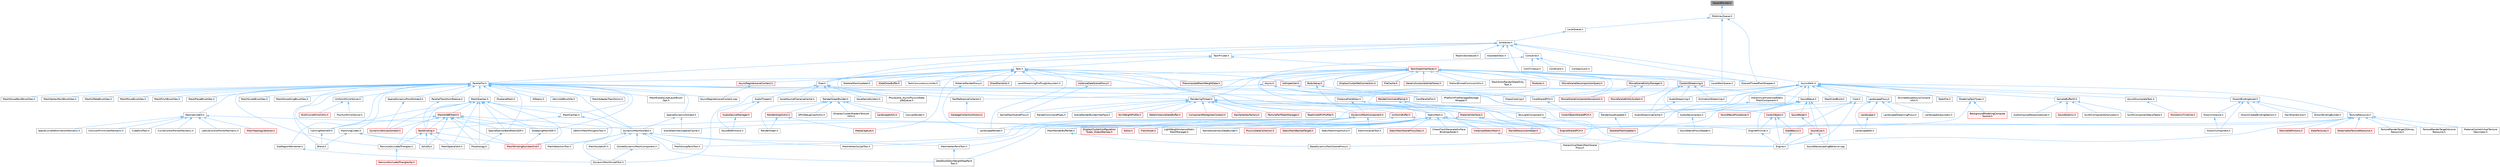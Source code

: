 digraph "HazardPointer.h"
{
 // INTERACTIVE_SVG=YES
 // LATEX_PDF_SIZE
  bgcolor="transparent";
  edge [fontname=Helvetica,fontsize=10,labelfontname=Helvetica,labelfontsize=10];
  node [fontname=Helvetica,fontsize=10,shape=box,height=0.2,width=0.4];
  Node1 [id="Node000001",label="HazardPointer.h",height=0.2,width=0.4,color="gray40", fillcolor="grey60", style="filled", fontcolor="black",tooltip=" "];
  Node1 -> Node2 [id="edge1_Node000001_Node000002",dir="back",color="steelblue1",style="solid",tooltip=" "];
  Node2 [id="Node000002",label="FAAArrayQueue.h",height=0.2,width=0.4,color="grey40", fillcolor="white", style="filled",URL="$dc/d9c/FAAArrayQueue_8h.html",tooltip=" "];
  Node2 -> Node3 [id="edge2_Node000002_Node000003",dir="back",color="steelblue1",style="solid",tooltip=" "];
  Node3 [id="Node000003",label="LocalQueue.h",height=0.2,width=0.4,color="grey40", fillcolor="white", style="filled",URL="$db/d02/LocalQueue_8h.html",tooltip=" "];
  Node3 -> Node4 [id="edge3_Node000003_Node000004",dir="back",color="steelblue1",style="solid",tooltip=" "];
  Node4 [id="Node000004",label="Scheduler.h",height=0.2,width=0.4,color="grey40", fillcolor="white", style="filled",URL="$d7/d7f/Scheduler_8h.html",tooltip=" "];
  Node4 -> Node5 [id="edge4_Node000004_Node000005",dir="back",color="steelblue1",style="solid",tooltip=" "];
  Node5 [id="Node000005",label="AsyncWork.h",height=0.2,width=0.4,color="grey40", fillcolor="white", style="filled",URL="$da/d9a/AsyncWork_8h.html",tooltip=" "];
  Node5 -> Node6 [id="edge5_Node000005_Node000006",dir="back",color="steelblue1",style="solid",tooltip=" "];
  Node6 [id="Node000006",label="AnimationStreaming.h",height=0.2,width=0.4,color="grey40", fillcolor="white", style="filled",URL="$d5/d44/AnimationStreaming_8h.html",tooltip=" "];
  Node5 -> Node7 [id="edge6_Node000005_Node000007",dir="back",color="steelblue1",style="solid",tooltip=" "];
  Node7 [id="Node000007",label="AsyncEnumerateTask.h",height=0.2,width=0.4,color="grey40", fillcolor="white", style="filled",URL="$d5/d71/AsyncEnumerateTask_8h.html",tooltip=" "];
  Node7 -> Node8 [id="edge7_Node000007_Node000008",dir="back",color="steelblue1",style="solid",tooltip=" "];
  Node8 [id="Node000008",label="MonotonicTimeline.h",height=0.2,width=0.4,color="red", fillcolor="#FFF0F0", style="filled",URL="$d9/dfd/MonotonicTimeline_8h.html",tooltip=" "];
  Node5 -> Node10 [id="edge8_Node000005_Node000010",dir="back",color="steelblue1",style="solid",tooltip=" "];
  Node10 [id="Node000010",label="AudioDecompress.h",height=0.2,width=0.4,color="grey40", fillcolor="white", style="filled",URL="$d9/dfd/AudioDecompress_8h.html",tooltip=" "];
  Node10 -> Node11 [id="edge9_Node000010_Node000011",dir="back",color="steelblue1",style="solid",tooltip=" "];
  Node11 [id="Node000011",label="SoundWaveProxyReader.h",height=0.2,width=0.4,color="grey40", fillcolor="white", style="filled",URL="$d1/d23/SoundWaveProxyReader_8h.html",tooltip=" "];
  Node5 -> Node12 [id="edge10_Node000005_Node000012",dir="back",color="steelblue1",style="solid",tooltip=" "];
  Node12 [id="Node000012",label="AudioStreaming.h",height=0.2,width=0.4,color="grey40", fillcolor="white", style="filled",URL="$db/d37/AudioStreaming_8h.html",tooltip=" "];
  Node12 -> Node13 [id="edge11_Node000012_Node000013",dir="back",color="steelblue1",style="solid",tooltip=" "];
  Node13 [id="Node000013",label="AudioStreamingCache.h",height=0.2,width=0.4,color="grey40", fillcolor="white", style="filled",URL="$d2/dc1/AudioStreamingCache_8h.html",tooltip=" "];
  Node5 -> Node13 [id="edge12_Node000005_Node000013",dir="back",color="steelblue1",style="solid",tooltip=" "];
  Node5 -> Node14 [id="edge13_Node000005_Node000014",dir="back",color="steelblue1",style="solid",tooltip=" "];
  Node14 [id="Node000014",label="Core.h",height=0.2,width=0.4,color="grey40", fillcolor="white", style="filled",URL="$d6/dd7/Core_8h.html",tooltip=" "];
  Node14 -> Node15 [id="edge14_Node000014_Node000015",dir="back",color="steelblue1",style="solid",tooltip=" "];
  Node15 [id="Node000015",label="CoreUObject.h",height=0.2,width=0.4,color="red", fillcolor="#FFF0F0", style="filled",URL="$d0/ded/CoreUObject_8h.html",tooltip=" "];
  Node15 -> Node16 [id="edge15_Node000015_Node000016",dir="back",color="steelblue1",style="solid",tooltip=" "];
  Node16 [id="Node000016",label="Engine.h",height=0.2,width=0.4,color="grey40", fillcolor="white", style="filled",URL="$d1/d34/Public_2Engine_8h.html",tooltip=" "];
  Node15 -> Node17 [id="edge16_Node000015_Node000017",dir="back",color="steelblue1",style="solid",tooltip=" "];
  Node17 [id="Node000017",label="EngineMinimal.h",height=0.2,width=0.4,color="grey40", fillcolor="white", style="filled",URL="$d0/d2c/EngineMinimal_8h.html",tooltip=" "];
  Node17 -> Node16 [id="edge17_Node000017_Node000016",dir="back",color="steelblue1",style="solid",tooltip=" "];
  Node15 -> Node18 [id="edge18_Node000015_Node000018",dir="back",color="steelblue1",style="solid",tooltip=" "];
  Node18 [id="Node000018",label="SlateBasics.h",height=0.2,width=0.4,color="red", fillcolor="#FFF0F0", style="filled",URL="$da/d2f/SlateBasics_8h.html",tooltip=" "];
  Node18 -> Node16 [id="edge19_Node000018_Node000016",dir="back",color="steelblue1",style="solid",tooltip=" "];
  Node14 -> Node16 [id="edge20_Node000014_Node000016",dir="back",color="steelblue1",style="solid",tooltip=" "];
  Node14 -> Node18 [id="edge21_Node000014_Node000018",dir="back",color="steelblue1",style="solid",tooltip=" "];
  Node5 -> Node23 [id="edge22_Node000005_Node000023",dir="back",color="steelblue1",style="solid",tooltip=" "];
  Node23 [id="Node000023",label="CoreSharedPCH.h",height=0.2,width=0.4,color="grey40", fillcolor="white", style="filled",URL="$d8/de5/CoreSharedPCH_8h.html",tooltip=" "];
  Node23 -> Node24 [id="edge23_Node000023_Node000024",dir="back",color="steelblue1",style="solid",tooltip=" "];
  Node24 [id="Node000024",label="CoreUObjectSharedPCH.h",height=0.2,width=0.4,color="red", fillcolor="#FFF0F0", style="filled",URL="$de/d2f/CoreUObjectSharedPCH_8h.html",tooltip=" "];
  Node5 -> Node28 [id="edge24_Node000005_Node000028",dir="back",color="steelblue1",style="solid",tooltip=" "];
  Node28 [id="Node000028",label="DistanceFieldAtlas.h",height=0.2,width=0.4,color="grey40", fillcolor="white", style="filled",URL="$df/def/DistanceFieldAtlas_8h.html",tooltip=" "];
  Node28 -> Node29 [id="edge25_Node000028_Node000029",dir="back",color="steelblue1",style="solid",tooltip=" "];
  Node29 [id="Node000029",label="BaseDynamicMeshSceneProxy.h",height=0.2,width=0.4,color="grey40", fillcolor="white", style="filled",URL="$d2/dee/BaseDynamicMeshSceneProxy_8h.html",tooltip=" "];
  Node28 -> Node30 [id="edge26_Node000028_Node000030",dir="back",color="steelblue1",style="solid",tooltip=" "];
  Node30 [id="Node000030",label="DynamicMeshComponent.h",height=0.2,width=0.4,color="red", fillcolor="#FFF0F0", style="filled",URL="$d8/d66/DynamicMeshComponent_8h.html",tooltip=" "];
  Node30 -> Node31 [id="edge27_Node000030_Node000031",dir="back",color="steelblue1",style="solid",tooltip=" "];
  Node31 [id="Node000031",label="DataflowEditorWeightMapPaint\lTool.h",height=0.2,width=0.4,color="grey40", fillcolor="white", style="filled",URL="$db/d46/DataflowEditorWeightMapPaintTool_8h.html",tooltip=" "];
  Node30 -> Node32 [id="edge28_Node000030_Node000032",dir="back",color="steelblue1",style="solid",tooltip=" "];
  Node32 [id="Node000032",label="DeformMeshPolygonsTool.h",height=0.2,width=0.4,color="grey40", fillcolor="white", style="filled",URL="$db/d72/DeformMeshPolygonsTool_8h.html",tooltip=" "];
  Node30 -> Node40 [id="edge29_Node000030_Node000040",dir="back",color="steelblue1",style="solid",tooltip=" "];
  Node40 [id="Node000040",label="EditUVIslandsTool.h",height=0.2,width=0.4,color="grey40", fillcolor="white", style="filled",URL="$d0/de4/EditUVIslandsTool_8h.html",tooltip=" "];
  Node30 -> Node41 [id="edge30_Node000030_Node000041",dir="back",color="steelblue1",style="solid",tooltip=" "];
  Node41 [id="Node000041",label="MeshGroupPaintTool.h",height=0.2,width=0.4,color="grey40", fillcolor="white", style="filled",URL="$dd/d04/MeshGroupPaintTool_8h.html",tooltip=" "];
  Node30 -> Node42 [id="edge31_Node000030_Node000042",dir="back",color="steelblue1",style="solid",tooltip=" "];
  Node42 [id="Node000042",label="MeshRenderBufferSet.h",height=0.2,width=0.4,color="grey40", fillcolor="white", style="filled",URL="$de/dc2/MeshRenderBufferSet_8h.html",tooltip=" "];
  Node42 -> Node29 [id="edge32_Node000042_Node000029",dir="back",color="steelblue1",style="solid",tooltip=" "];
  Node30 -> Node47 [id="edge33_Node000030_Node000047",dir="back",color="steelblue1",style="solid",tooltip=" "];
  Node47 [id="Node000047",label="MeshVertexPaintTool.h",height=0.2,width=0.4,color="grey40", fillcolor="white", style="filled",URL="$db/d74/MeshVertexPaintTool_8h.html",tooltip=" "];
  Node47 -> Node31 [id="edge34_Node000047_Node000031",dir="back",color="steelblue1",style="solid",tooltip=" "];
  Node30 -> Node48 [id="edge35_Node000030_Node000048",dir="back",color="steelblue1",style="solid",tooltip=" "];
  Node48 [id="Node000048",label="MeshVertexSculptTool.h",height=0.2,width=0.4,color="grey40", fillcolor="white", style="filled",URL="$dc/da6/MeshVertexSculptTool_8h.html",tooltip=" "];
  Node30 -> Node101 [id="edge36_Node000030_Node000101",dir="back",color="steelblue1",style="solid",tooltip=" "];
  Node101 [id="Node000101",label="SceneGeometrySpatialCache.h",height=0.2,width=0.4,color="grey40", fillcolor="white", style="filled",URL="$d6/d6f/SceneGeometrySpatialCache_8h.html",tooltip=" "];
  Node5 -> Node102 [id="edge37_Node000005_Node000102",dir="back",color="steelblue1",style="solid",tooltip=" "];
  Node102 [id="Node000102",label="GroomBindingAsset.h",height=0.2,width=0.4,color="grey40", fillcolor="white", style="filled",URL="$de/d26/GroomBindingAsset_8h.html",tooltip=" "];
  Node102 -> Node103 [id="edge38_Node000102_Node000103",dir="back",color="steelblue1",style="solid",tooltip=" "];
  Node103 [id="Node000103",label="GroomBindingBuilder.h",height=0.2,width=0.4,color="grey40", fillcolor="white", style="filled",URL="$d2/d2f/GroomBindingBuilder_8h.html",tooltip=" "];
  Node102 -> Node104 [id="edge39_Node000102_Node000104",dir="back",color="steelblue1",style="solid",tooltip=" "];
  Node104 [id="Node000104",label="GroomComponent.h",height=0.2,width=0.4,color="grey40", fillcolor="white", style="filled",URL="$de/d2e/GroomComponent_8h.html",tooltip=" "];
  Node102 -> Node105 [id="edge40_Node000102_Node000105",dir="back",color="steelblue1",style="solid",tooltip=" "];
  Node105 [id="Node000105",label="GroomCreateBindingOptions.h",height=0.2,width=0.4,color="grey40", fillcolor="white", style="filled",URL="$d5/dba/GroomCreateBindingOptions_8h.html",tooltip=" "];
  Node102 -> Node106 [id="edge41_Node000102_Node000106",dir="back",color="steelblue1",style="solid",tooltip=" "];
  Node106 [id="Node000106",label="GroomInstance.h",height=0.2,width=0.4,color="grey40", fillcolor="white", style="filled",URL="$dd/d47/GroomInstance_8h.html",tooltip=" "];
  Node106 -> Node104 [id="edge42_Node000106_Node000104",dir="back",color="steelblue1",style="solid",tooltip=" "];
  Node102 -> Node107 [id="edge43_Node000102_Node000107",dir="back",color="steelblue1",style="solid",tooltip=" "];
  Node107 [id="Node000107",label="HairStrandsCore.h",height=0.2,width=0.4,color="grey40", fillcolor="white", style="filled",URL="$d7/def/HairStrandsCore_8h.html",tooltip=" "];
  Node5 -> Node108 [id="edge44_Node000005_Node000108",dir="back",color="steelblue1",style="solid",tooltip=" "];
  Node108 [id="Node000108",label="HierarchicalInstancedStatic\lMeshComponent.h",height=0.2,width=0.4,color="grey40", fillcolor="white", style="filled",URL="$d3/ddb/HierarchicalInstancedStaticMeshComponent_8h.html",tooltip=" "];
  Node108 -> Node109 [id="edge45_Node000108_Node000109",dir="back",color="steelblue1",style="solid",tooltip=" "];
  Node109 [id="Node000109",label="HierarchicalStaticMeshScene\lProxy.h",height=0.2,width=0.4,color="grey40", fillcolor="white", style="filled",URL="$d3/d4d/HierarchicalStaticMeshSceneProxy_8h.html",tooltip=" "];
  Node5 -> Node110 [id="edge46_Node000005_Node000110",dir="back",color="steelblue1",style="solid",tooltip=" "];
  Node110 [id="Node000110",label="LandscapeProxy.h",height=0.2,width=0.4,color="grey40", fillcolor="white", style="filled",URL="$db/dae/LandscapeProxy_8h.html",tooltip=" "];
  Node110 -> Node111 [id="edge47_Node000110_Node000111",dir="back",color="steelblue1",style="solid",tooltip=" "];
  Node111 [id="Node000111",label="Landscape.h",height=0.2,width=0.4,color="red", fillcolor="#FFF0F0", style="filled",URL="$d5/dd6/Landscape_8h.html",tooltip=" "];
  Node111 -> Node112 [id="edge48_Node000111_Node000112",dir="back",color="steelblue1",style="solid",tooltip=" "];
  Node112 [id="Node000112",label="LandscapeEdit.h",height=0.2,width=0.4,color="grey40", fillcolor="white", style="filled",URL="$df/d61/LandscapeEdit_8h.html",tooltip=" "];
  Node110 -> Node112 [id="edge49_Node000110_Node000112",dir="back",color="steelblue1",style="solid",tooltip=" "];
  Node110 -> Node117 [id="edge50_Node000110_Node000117",dir="back",color="steelblue1",style="solid",tooltip=" "];
  Node117 [id="Node000117",label="LandscapeRender.h",height=0.2,width=0.4,color="grey40", fillcolor="white", style="filled",URL="$df/d67/LandscapeRender_8h.html",tooltip=" "];
  Node110 -> Node118 [id="edge51_Node000110_Node000118",dir="back",color="steelblue1",style="solid",tooltip=" "];
  Node118 [id="Node000118",label="LandscapeStreamingProxy.h",height=0.2,width=0.4,color="grey40", fillcolor="white", style="filled",URL="$de/d5a/LandscapeStreamingProxy_8h.html",tooltip=" "];
  Node110 -> Node119 [id="edge52_Node000110_Node000119",dir="back",color="steelblue1",style="solid",tooltip=" "];
  Node119 [id="Node000119",label="LandscapeSubsystem.h",height=0.2,width=0.4,color="grey40", fillcolor="white", style="filled",URL="$d7/ddd/LandscapeSubsystem_8h.html",tooltip=" "];
  Node5 -> Node120 [id="edge53_Node000005_Node000120",dir="back",color="steelblue1",style="solid",tooltip=" "];
  Node120 [id="Node000120",label="MeshCardBuild.h",height=0.2,width=0.4,color="grey40", fillcolor="white", style="filled",URL="$d8/df6/MeshCardBuild_8h.html",tooltip=" "];
  Node5 -> Node121 [id="edge54_Node000005_Node000121",dir="back",color="steelblue1",style="solid",tooltip=" "];
  Node121 [id="Node000121",label="ModelingTaskTypes.h",height=0.2,width=0.4,color="grey40", fillcolor="white", style="filled",URL="$d0/dd2/ModelingTaskTypes_8h.html",tooltip=" "];
  Node121 -> Node122 [id="edge55_Node000121_Node000122",dir="back",color="steelblue1",style="solid",tooltip=" "];
  Node122 [id="Node000122",label="BackgroundModelingCompute\lSource.h",height=0.2,width=0.4,color="red", fillcolor="#FFF0F0", style="filled",URL="$d4/da3/BackgroundModelingComputeSource_8h.html",tooltip=" "];
  Node121 -> Node40 [id="edge56_Node000121_Node000040",dir="back",color="steelblue1",style="solid",tooltip=" "];
  Node5 -> Node123 [id="edge57_Node000005_Node000123",dir="back",color="steelblue1",style="solid",tooltip=" "];
  Node123 [id="Node000123",label="RenderAssetUpdate.h",height=0.2,width=0.4,color="grey40", fillcolor="white", style="filled",URL="$df/da4/RenderAssetUpdate_8h.html",tooltip=" "];
  Node123 -> Node124 [id="edge58_Node000123_Node000124",dir="back",color="steelblue1",style="solid",tooltip=" "];
  Node124 [id="Node000124",label="SkeletalMeshUpdate.h",height=0.2,width=0.4,color="red", fillcolor="#FFF0F0", style="filled",URL="$df/d79/SkeletalMeshUpdate_8h.html",tooltip=" "];
  Node5 -> Node126 [id="edge59_Node000005_Node000126",dir="back",color="steelblue1",style="solid",tooltip=" "];
  Node126 [id="Node000126",label="SampleBufferIO.h",height=0.2,width=0.4,color="grey40", fillcolor="white", style="filled",URL="$df/d39/SampleBufferIO_8h.html",tooltip=" "];
  Node126 -> Node127 [id="edge60_Node000126_Node000127",dir="back",color="steelblue1",style="solid",tooltip=" "];
  Node127 [id="Node000127",label="AudioImpulseResponseAsset.h",height=0.2,width=0.4,color="grey40", fillcolor="white", style="filled",URL="$d5/d37/AudioImpulseResponseAsset_8h.html",tooltip=" "];
  Node126 -> Node128 [id="edge61_Node000126_Node000128",dir="back",color="steelblue1",style="solid",tooltip=" "];
  Node128 [id="Node000128",label="SoundSubmix.h",height=0.2,width=0.4,color="red", fillcolor="#FFF0F0", style="filled",URL="$d9/db4/SoundSubmix_8h.html",tooltip=" "];
  Node126 -> Node138 [id="edge62_Node000126_Node000138",dir="back",color="steelblue1",style="solid",tooltip=" "];
  Node138 [id="Node000138",label="SynthComponentGranulator.h",height=0.2,width=0.4,color="grey40", fillcolor="white", style="filled",URL="$d0/d29/SynthComponentGranulator_8h.html",tooltip=" "];
  Node126 -> Node139 [id="edge63_Node000126_Node000139",dir="back",color="steelblue1",style="solid",tooltip=" "];
  Node139 [id="Node000139",label="SynthComponentWaveTable.h",height=0.2,width=0.4,color="grey40", fillcolor="white", style="filled",URL="$d5/d08/SynthComponentWaveTable_8h.html",tooltip=" "];
  Node5 -> Node140 [id="edge64_Node000005_Node000140",dir="back",color="steelblue1",style="solid",tooltip=" "];
  Node140 [id="Node000140",label="SkinnedAssetAsyncCompile\lUtils.h",height=0.2,width=0.4,color="grey40", fillcolor="white", style="filled",URL="$d0/dc7/SkinnedAssetAsyncCompileUtils_8h.html",tooltip=" "];
  Node5 -> Node141 [id="edge65_Node000005_Node000141",dir="back",color="steelblue1",style="solid",tooltip=" "];
  Node141 [id="Node000141",label="SoundWave.h",height=0.2,width=0.4,color="grey40", fillcolor="white", style="filled",URL="$d3/d6d/SoundWave_8h.html",tooltip=" "];
  Node141 -> Node10 [id="edge66_Node000141_Node000010",dir="back",color="steelblue1",style="solid",tooltip=" "];
  Node141 -> Node13 [id="edge67_Node000141_Node000013",dir="back",color="steelblue1",style="solid",tooltip=" "];
  Node141 -> Node17 [id="edge68_Node000141_Node000017",dir="back",color="steelblue1",style="solid",tooltip=" "];
  Node141 -> Node26 [id="edge69_Node000141_Node000026",dir="back",color="steelblue1",style="solid",tooltip=" "];
  Node26 [id="Node000026",label="EngineSharedPCH.h",height=0.2,width=0.4,color="red", fillcolor="#FFF0F0", style="filled",URL="$dc/dbb/EngineSharedPCH_8h.html",tooltip=" "];
  Node141 -> Node142 [id="edge70_Node000141_Node000142",dir="back",color="steelblue1",style="solid",tooltip=" "];
  Node142 [id="Node000142",label="SoundCue.h",height=0.2,width=0.4,color="red", fillcolor="#FFF0F0", style="filled",URL="$d8/d0b/SoundCue_8h.html",tooltip=" "];
  Node142 -> Node16 [id="edge71_Node000142_Node000016",dir="back",color="steelblue1",style="solid",tooltip=" "];
  Node142 -> Node144 [id="edge72_Node000142_Node000144",dir="back",color="steelblue1",style="solid",tooltip=" "];
  Node144 [id="Node000144",label="SoundWaveLoadingBehavior.cpp",height=0.2,width=0.4,color="grey40", fillcolor="white", style="filled",URL="$d7/d95/SoundWaveLoadingBehavior_8cpp.html",tooltip=" "];
  Node141 -> Node145 [id="edge73_Node000141_Node000145",dir="back",color="steelblue1",style="solid",tooltip=" "];
  Node145 [id="Node000145",label="SoundNode.h",height=0.2,width=0.4,color="red", fillcolor="#FFF0F0", style="filled",URL="$da/d8b/SoundNode_8h.html",tooltip=" "];
  Node145 -> Node142 [id="edge74_Node000145_Node000142",dir="back",color="steelblue1",style="solid",tooltip=" "];
  Node141 -> Node144 [id="edge75_Node000141_Node000144",dir="back",color="steelblue1",style="solid",tooltip=" "];
  Node141 -> Node169 [id="edge76_Node000141_Node000169",dir="back",color="steelblue1",style="solid",tooltip=" "];
  Node169 [id="Node000169",label="SoundWaveProcedural.h",height=0.2,width=0.4,color="red", fillcolor="#FFF0F0", style="filled",URL="$d8/d4f/SoundWaveProcedural_8h.html",tooltip=" "];
  Node5 -> Node175 [id="edge77_Node000005_Node000175",dir="back",color="steelblue1",style="solid",tooltip=" "];
  Node175 [id="Node000175",label="StaticMesh.h",height=0.2,width=0.4,color="grey40", fillcolor="white", style="filled",URL="$dc/d8f/StaticMesh_8h.html",tooltip=" "];
  Node175 -> Node176 [id="edge78_Node000175_Node000176",dir="back",color="steelblue1",style="solid",tooltip=" "];
  Node176 [id="Node000176",label="ChaosFleshGenerateSurface\lBindingsNode.h",height=0.2,width=0.4,color="grey40", fillcolor="white", style="filled",URL="$db/dca/ChaosFleshGenerateSurfaceBindingsNode_8h.html",tooltip=" "];
  Node175 -> Node177 [id="edge79_Node000175_Node000177",dir="back",color="steelblue1",style="solid",tooltip=" "];
  Node177 [id="Node000177",label="DisplayClusterConfiguration\lTypes_OutputRemap.h",height=0.2,width=0.4,color="red", fillcolor="#FFF0F0", style="filled",URL="$d9/d4f/DisplayClusterConfigurationTypes__OutputRemap_8h.html",tooltip=" "];
  Node175 -> Node188 [id="edge80_Node000175_Node000188",dir="back",color="steelblue1",style="solid",tooltip=" "];
  Node188 [id="Node000188",label="Editor.h",height=0.2,width=0.4,color="red", fillcolor="#FFF0F0", style="filled",URL="$de/d6e/Editor_8h.html",tooltip=" "];
  Node175 -> Node17 [id="edge81_Node000175_Node000017",dir="back",color="steelblue1",style="solid",tooltip=" "];
  Node175 -> Node26 [id="edge82_Node000175_Node000026",dir="back",color="steelblue1",style="solid",tooltip=" "];
  Node175 -> Node417 [id="edge83_Node000175_Node000417",dir="back",color="steelblue1",style="solid",tooltip=" "];
  Node417 [id="Node000417",label="FleshAsset.h",height=0.2,width=0.4,color="red", fillcolor="#FFF0F0", style="filled",URL="$d7/d5c/FleshAsset_8h.html",tooltip=" "];
  Node175 -> Node425 [id="edge84_Node000175_Node000425",dir="back",color="steelblue1",style="solid",tooltip=" "];
  Node425 [id="Node000425",label="InstancedStaticMesh.h",height=0.2,width=0.4,color="red", fillcolor="#FFF0F0", style="filled",URL="$dd/d89/InstancedStaticMesh_8h.html",tooltip=" "];
  Node425 -> Node109 [id="edge85_Node000425_Node000109",dir="back",color="steelblue1",style="solid",tooltip=" "];
  Node175 -> Node428 [id="edge86_Node000175_Node000428",dir="back",color="steelblue1",style="solid",tooltip=" "];
  Node428 [id="Node000428",label="LightWeightInstanceStatic\lMeshManager.h",height=0.2,width=0.4,color="grey40", fillcolor="white", style="filled",URL="$d4/d75/LightWeightInstanceStaticMeshManager_8h.html",tooltip=" "];
  Node175 -> Node429 [id="edge87_Node000175_Node000429",dir="back",color="steelblue1",style="solid",tooltip=" "];
  Node429 [id="Node000429",label="NaniteAssemblyDataBuilder.h",height=0.2,width=0.4,color="grey40", fillcolor="white", style="filled",URL="$d4/d5c/NaniteAssemblyDataBuilder_8h.html",tooltip=" "];
  Node175 -> Node430 [id="edge88_Node000175_Node000430",dir="back",color="steelblue1",style="solid",tooltip=" "];
  Node430 [id="Node000430",label="NaniteResourcesHelper.h",height=0.2,width=0.4,color="red", fillcolor="#FFF0F0", style="filled",URL="$dc/d48/NaniteResourcesHelper_8h.html",tooltip=" "];
  Node430 -> Node430 [id="edge89_Node000430_Node000430",dir="back",color="steelblue1",style="solid",tooltip=" "];
  Node175 -> Node432 [id="edge90_Node000175_Node000432",dir="back",color="steelblue1",style="solid",tooltip=" "];
  Node432 [id="Node000432",label="PhysicsDataCollection.h",height=0.2,width=0.4,color="red", fillcolor="#FFF0F0", style="filled",URL="$d0/de2/PhysicsDataCollection_8h.html",tooltip=" "];
  Node175 -> Node433 [id="edge91_Node000175_Node000433",dir="back",color="steelblue1",style="solid",tooltip=" "];
  Node433 [id="Node000433",label="StaticMeshBackedTarget.h",height=0.2,width=0.4,color="red", fillcolor="#FFF0F0", style="filled",URL="$db/d72/StaticMeshBackedTarget_8h.html",tooltip=" "];
  Node175 -> Node434 [id="edge92_Node000175_Node000434",dir="back",color="steelblue1",style="solid",tooltip=" "];
  Node434 [id="Node000434",label="StaticMeshImportUtils.h",height=0.2,width=0.4,color="grey40", fillcolor="white", style="filled",URL="$df/db9/StaticMeshImportUtils_8h.html",tooltip=" "];
  Node175 -> Node435 [id="edge93_Node000175_Node000435",dir="back",color="steelblue1",style="solid",tooltip=" "];
  Node435 [id="Node000435",label="StaticMeshSceneProxyDesc.h",height=0.2,width=0.4,color="red", fillcolor="#FFF0F0", style="filled",URL="$d0/d31/StaticMeshSceneProxyDesc_8h.html",tooltip=" "];
  Node5 -> Node437 [id="edge94_Node000005_Node000437",dir="back",color="steelblue1",style="solid",tooltip=" "];
  Node437 [id="Node000437",label="StatsFile.h",height=0.2,width=0.4,color="grey40", fillcolor="white", style="filled",URL="$d7/d3b/StatsFile_8h.html",tooltip=" "];
  Node5 -> Node438 [id="edge95_Node000005_Node000438",dir="back",color="steelblue1",style="solid",tooltip=" "];
  Node438 [id="Node000438",label="TextureResource.h",height=0.2,width=0.4,color="grey40", fillcolor="white", style="filled",URL="$dd/df3/TextureResource_8h.html",tooltip=" "];
  Node438 -> Node16 [id="edge96_Node000438_Node000016",dir="back",color="steelblue1",style="solid",tooltip=" "];
  Node438 -> Node17 [id="edge97_Node000438_Node000017",dir="back",color="steelblue1",style="solid",tooltip=" "];
  Node438 -> Node26 [id="edge98_Node000438_Node000026",dir="back",color="steelblue1",style="solid",tooltip=" "];
  Node438 -> Node439 [id="edge99_Node000438_Node000439",dir="back",color="steelblue1",style="solid",tooltip=" "];
  Node439 [id="Node000439",label="MaterialCacheVirtualTexture\lDescriptor.h",height=0.2,width=0.4,color="grey40", fillcolor="white", style="filled",URL="$d7/d4c/MaterialCacheVirtualTextureDescriptor_8h.html",tooltip=" "];
  Node438 -> Node440 [id="edge100_Node000438_Node000440",dir="back",color="steelblue1",style="solid",tooltip=" "];
  Node440 [id="Node000440",label="ParticleDefinitions.h",height=0.2,width=0.4,color="red", fillcolor="#FFF0F0", style="filled",URL="$db/dde/ParticleDefinitions_8h.html",tooltip=" "];
  Node438 -> Node441 [id="edge101_Node000438_Node000441",dir="back",color="steelblue1",style="solid",tooltip=" "];
  Node441 [id="Node000441",label="SlateTextures.h",height=0.2,width=0.4,color="red", fillcolor="#FFF0F0", style="filled",URL="$df/d06/SlateTextures_8h.html",tooltip=" "];
  Node438 -> Node445 [id="edge102_Node000438_Node000445",dir="back",color="steelblue1",style="solid",tooltip=" "];
  Node445 [id="Node000445",label="StreamableTextureResource.h",height=0.2,width=0.4,color="red", fillcolor="#FFF0F0", style="filled",URL="$dd/d72/StreamableTextureResource_8h.html",tooltip=" "];
  Node438 -> Node447 [id="edge103_Node000438_Node000447",dir="back",color="steelblue1",style="solid",tooltip=" "];
  Node447 [id="Node000447",label="TextureRenderTarget2DArray\lResource.h",height=0.2,width=0.4,color="grey40", fillcolor="white", style="filled",URL="$dc/df2/TextureRenderTarget2DArrayResource_8h.html",tooltip=" "];
  Node438 -> Node448 [id="edge104_Node000438_Node000448",dir="back",color="steelblue1",style="solid",tooltip=" "];
  Node448 [id="Node000448",label="TextureRenderTargetVolume\lResource.h",height=0.2,width=0.4,color="grey40", fillcolor="white", style="filled",URL="$d0/df7/TextureRenderTargetVolumeResource_8h.html",tooltip=" "];
  Node4 -> Node449 [id="edge105_Node000004_Node000449",dir="back",color="steelblue1",style="solid",tooltip=" "];
  Node449 [id="Node000449",label="AwaitableTask.h",height=0.2,width=0.4,color="grey40", fillcolor="white", style="filled",URL="$d0/de4/AwaitableTask_8h.html",tooltip=" "];
  Node4 -> Node450 [id="edge106_Node000004_Node000450",dir="back",color="steelblue1",style="solid",tooltip=" "];
  Node450 [id="Node000450",label="Coroutine.h",height=0.2,width=0.4,color="grey40", fillcolor="white", style="filled",URL="$d9/dfc/Coroutine_8h.html",tooltip=" "];
  Node450 -> Node451 [id="edge107_Node000450_Node000451",dir="back",color="steelblue1",style="solid",tooltip=" "];
  Node451 [id="Node000451",label="CoroEvent.h",height=0.2,width=0.4,color="grey40", fillcolor="white", style="filled",URL="$d3/d4f/CoroEvent_8h.html",tooltip=" "];
  Node450 -> Node452 [id="edge108_Node000450_Node000452",dir="back",color="steelblue1",style="solid",tooltip=" "];
  Node452 [id="Node000452",label="CoroParallelFor.h",height=0.2,width=0.4,color="grey40", fillcolor="white", style="filled",URL="$d2/d05/CoroParallelFor_8h.html",tooltip=" "];
  Node450 -> Node453 [id="edge109_Node000450_Node000453",dir="back",color="steelblue1",style="solid",tooltip=" "];
  Node453 [id="Node000453",label="CoroSpinLock.h",height=0.2,width=0.4,color="grey40", fillcolor="white", style="filled",URL="$dc/db7/CoroSpinLock_8h.html",tooltip=" "];
  Node450 -> Node454 [id="edge110_Node000450_Node000454",dir="back",color="steelblue1",style="solid",tooltip=" "];
  Node454 [id="Node000454",label="CoroTimeout.h",height=0.2,width=0.4,color="grey40", fillcolor="white", style="filled",URL="$d5/d68/CoroTimeout_8h.html",tooltip=" "];
  Node4 -> Node455 [id="edge111_Node000004_Node000455",dir="back",color="steelblue1",style="solid",tooltip=" "];
  Node455 [id="Node000455",label="LocalWorkQueue.h",height=0.2,width=0.4,color="grey40", fillcolor="white", style="filled",URL="$d7/d67/LocalWorkQueue_8h.html",tooltip=" "];
  Node4 -> Node456 [id="edge112_Node000004_Node000456",dir="back",color="steelblue1",style="solid",tooltip=" "];
  Node456 [id="Node000456",label="ParallelFor.h",height=0.2,width=0.4,color="grey40", fillcolor="white", style="filled",URL="$d2/da1/ParallelFor_8h.html",tooltip=" "];
  Node456 -> Node457 [id="edge113_Node000456_Node000457",dir="back",color="steelblue1",style="solid",tooltip=" "];
  Node457 [id="Node000457",label="AsyncRegisterLevelContext.cpp",height=0.2,width=0.4,color="grey40", fillcolor="white", style="filled",URL="$da/df8/AsyncRegisterLevelContext_8cpp.html",tooltip=" "];
  Node456 -> Node458 [id="edge114_Node000456_Node000458",dir="back",color="steelblue1",style="solid",tooltip=" "];
  Node458 [id="Node000458",label="Blend.h",height=0.2,width=0.4,color="grey40", fillcolor="white", style="filled",URL="$d4/d80/Blend_8h.html",tooltip=" "];
  Node456 -> Node459 [id="edge115_Node000456_Node000459",dir="back",color="steelblue1",style="solid",tooltip=" "];
  Node459 [id="Node000459",label="CachingMeshSDF.h",height=0.2,width=0.4,color="grey40", fillcolor="white", style="filled",URL="$d3/de9/CachingMeshSDF_8h.html",tooltip=" "];
  Node459 -> Node458 [id="edge116_Node000459_Node000458",dir="back",color="steelblue1",style="solid",tooltip=" "];
  Node456 -> Node23 [id="edge117_Node000456_Node000023",dir="back",color="steelblue1",style="solid",tooltip=" "];
  Node456 -> Node452 [id="edge118_Node000456_Node000452",dir="back",color="steelblue1",style="solid",tooltip=" "];
  Node456 -> Node460 [id="edge119_Node000456_Node000460",dir="back",color="steelblue1",style="solid",tooltip=" "];
  Node460 [id="Node000460",label="DisplaceMesh.h",height=0.2,width=0.4,color="grey40", fillcolor="white", style="filled",URL="$da/df2/DisplaceMesh_8h.html",tooltip=" "];
  Node456 -> Node461 [id="edge120_Node000456_Node000461",dir="back",color="steelblue1",style="solid",tooltip=" "];
  Node461 [id="Node000461",label="DynamicMeshOctree3.h",height=0.2,width=0.4,color="grey40", fillcolor="white", style="filled",URL="$d8/d9f/DynamicMeshOctree3_8h.html",tooltip=" "];
  Node461 -> Node31 [id="edge121_Node000461_Node000031",dir="back",color="steelblue1",style="solid",tooltip=" "];
  Node461 -> Node462 [id="edge122_Node000461_Node000462",dir="back",color="steelblue1",style="solid",tooltip=" "];
  Node462 [id="Node000462",label="DynamicMeshSculptTool.h",height=0.2,width=0.4,color="grey40", fillcolor="white", style="filled",URL="$d6/d16/DynamicMeshSculptTool_8h.html",tooltip=" "];
  Node461 -> Node41 [id="edge123_Node000461_Node000041",dir="back",color="steelblue1",style="solid",tooltip=" "];
  Node461 -> Node463 [id="edge124_Node000461_Node000463",dir="back",color="steelblue1",style="solid",tooltip=" "];
  Node463 [id="Node000463",label="MeshSculptUtil.h",height=0.2,width=0.4,color="grey40", fillcolor="white", style="filled",URL="$dc/de1/MeshSculptUtil_8h.html",tooltip=" "];
  Node461 -> Node36 [id="edge125_Node000461_Node000036",dir="back",color="steelblue1",style="solid",tooltip=" "];
  Node36 [id="Node000036",label="MeshSelectionTool.h",height=0.2,width=0.4,color="grey40", fillcolor="white", style="filled",URL="$d8/d80/MeshSelectionTool_8h.html",tooltip=" "];
  Node461 -> Node47 [id="edge126_Node000461_Node000047",dir="back",color="steelblue1",style="solid",tooltip=" "];
  Node461 -> Node48 [id="edge127_Node000461_Node000048",dir="back",color="steelblue1",style="solid",tooltip=" "];
  Node461 -> Node464 [id="edge128_Node000461_Node000464",dir="back",color="steelblue1",style="solid",tooltip=" "];
  Node464 [id="Node000464",label="OctreeDynamicMeshComponent.h",height=0.2,width=0.4,color="grey40", fillcolor="white", style="filled",URL="$d9/d19/OctreeDynamicMeshComponent_8h.html",tooltip=" "];
  Node464 -> Node462 [id="edge129_Node000464_Node000462",dir="back",color="steelblue1",style="solid",tooltip=" "];
  Node456 -> Node465 [id="edge130_Node000456_Node000465",dir="back",color="steelblue1",style="solid",tooltip=" "];
  Node465 [id="Node000465",label="FastReferenceCollector.h",height=0.2,width=0.4,color="grey40", fillcolor="white", style="filled",URL="$dd/d44/FastReferenceCollector_8h.html",tooltip=" "];
  Node465 -> Node466 [id="edge131_Node000465_Node000466",dir="back",color="steelblue1",style="solid",tooltip=" "];
  Node466 [id="Node000466",label="GarbageCollectionHistory.h",height=0.2,width=0.4,color="red", fillcolor="#FFF0F0", style="filled",URL="$d5/dee/GarbageCollectionHistory_8h.html",tooltip=" "];
  Node456 -> Node468 [id="edge132_Node000456_Node000468",dir="back",color="steelblue1",style="solid",tooltip=" "];
  Node468 [id="Node000468",label="GeometrySet3.h",height=0.2,width=0.4,color="grey40", fillcolor="white", style="filled",URL="$d2/d39/GeometrySet3_8h.html",tooltip=" "];
  Node468 -> Node469 [id="edge133_Node000468_Node000469",dir="back",color="steelblue1",style="solid",tooltip=" "];
  Node469 [id="Node000469",label="CollisionPrimitivesMechanic.h",height=0.2,width=0.4,color="grey40", fillcolor="white", style="filled",URL="$d7/d16/CollisionPrimitivesMechanic_8h.html",tooltip=" "];
  Node468 -> Node470 [id="edge134_Node000468_Node000470",dir="back",color="steelblue1",style="solid",tooltip=" "];
  Node470 [id="Node000470",label="CubeGridTool.h",height=0.2,width=0.4,color="grey40", fillcolor="white", style="filled",URL="$d3/d38/CubeGridTool_8h.html",tooltip=" "];
  Node468 -> Node471 [id="edge135_Node000468_Node000471",dir="back",color="steelblue1",style="solid",tooltip=" "];
  Node471 [id="Node000471",label="CurveControlPointsMechanic.h",height=0.2,width=0.4,color="grey40", fillcolor="white", style="filled",URL="$d4/d87/CurveControlPointsMechanic_8h.html",tooltip=" "];
  Node468 -> Node32 [id="edge136_Node000468_Node000032",dir="back",color="steelblue1",style="solid",tooltip=" "];
  Node468 -> Node472 [id="edge137_Node000468_Node000472",dir="back",color="steelblue1",style="solid",tooltip=" "];
  Node472 [id="Node000472",label="LatticeControlPointsMechanic.h",height=0.2,width=0.4,color="grey40", fillcolor="white", style="filled",URL="$d5/d7b/LatticeControlPointsMechanic_8h.html",tooltip=" "];
  Node468 -> Node473 [id="edge138_Node000468_Node000473",dir="back",color="steelblue1",style="solid",tooltip=" "];
  Node473 [id="Node000473",label="MeshTopologySelector.h",height=0.2,width=0.4,color="red", fillcolor="#FFF0F0", style="filled",URL="$d1/db0/MeshTopologySelector_8h.html",tooltip=" "];
  Node468 -> Node476 [id="edge139_Node000468_Node000476",dir="back",color="steelblue1",style="solid",tooltip=" "];
  Node476 [id="Node000476",label="SpaceCurveDeformationMechanic.h",height=0.2,width=0.4,color="grey40", fillcolor="white", style="filled",URL="$d0/d4d/SpaceCurveDeformationMechanic_8h.html",tooltip=" "];
  Node456 -> Node477 [id="edge140_Node000456_Node000477",dir="back",color="steelblue1",style="solid",tooltip=" "];
  Node477 [id="Node000477",label="KMeans.h",height=0.2,width=0.4,color="grey40", fillcolor="white", style="filled",URL="$df/d83/KMeans_8h.html",tooltip=" "];
  Node456 -> Node478 [id="edge141_Node000456_Node000478",dir="back",color="steelblue1",style="solid",tooltip=" "];
  Node478 [id="Node000478",label="KelvinletBrushOp.h",height=0.2,width=0.4,color="grey40", fillcolor="white", style="filled",URL="$d9/d5c/KelvinletBrushOp_8h.html",tooltip=" "];
  Node456 -> Node479 [id="edge142_Node000456_Node000479",dir="back",color="steelblue1",style="solid",tooltip=" "];
  Node479 [id="Node000479",label="MarchingCubes.h",height=0.2,width=0.4,color="grey40", fillcolor="white", style="filled",URL="$d8/d16/MarchingCubes_8h.html",tooltip=" "];
  Node479 -> Node458 [id="edge143_Node000479_Node000458",dir="back",color="steelblue1",style="solid",tooltip=" "];
  Node479 -> Node480 [id="edge144_Node000479_Node000480",dir="back",color="steelblue1",style="solid",tooltip=" "];
  Node480 [id="Node000480",label="Morphology.h",height=0.2,width=0.4,color="grey40", fillcolor="white", style="filled",URL="$d7/d60/Morphology_8h.html",tooltip=" "];
  Node479 -> Node481 [id="edge145_Node000479_Node000481",dir="back",color="steelblue1",style="solid",tooltip=" "];
  Node481 [id="Node000481",label="Solidify.h",height=0.2,width=0.4,color="grey40", fillcolor="white", style="filled",URL="$d0/ded/Solidify_8h.html",tooltip=" "];
  Node456 -> Node482 [id="edge146_Node000456_Node000482",dir="back",color="steelblue1",style="solid",tooltip=" "];
  Node482 [id="Node000482",label="MeshAdapterTransforms.h",height=0.2,width=0.4,color="grey40", fillcolor="white", style="filled",URL="$dd/da3/MeshAdapterTransforms_8h.html",tooltip=" "];
  Node456 -> Node483 [id="edge147_Node000456_Node000483",dir="back",color="steelblue1",style="solid",tooltip=" "];
  Node483 [id="Node000483",label="MeshCaches.h",height=0.2,width=0.4,color="grey40", fillcolor="white", style="filled",URL="$d4/d5e/MeshCaches_8h.html",tooltip=" "];
  Node483 -> Node484 [id="edge148_Node000483_Node000484",dir="back",color="steelblue1",style="solid",tooltip=" "];
  Node484 [id="Node000484",label="FastWinding.h",height=0.2,width=0.4,color="red", fillcolor="#FFF0F0", style="filled",URL="$d0/df7/FastWinding_8h.html",tooltip=" "];
  Node484 -> Node487 [id="edge149_Node000484_Node000487",dir="back",color="steelblue1",style="solid",tooltip=" "];
  Node487 [id="Node000487",label="MeshSpatialSort.h",height=0.2,width=0.4,color="grey40", fillcolor="white", style="filled",URL="$d5/d25/MeshSpatialSort_8h.html",tooltip=" "];
  Node484 -> Node488 [id="edge150_Node000484_Node000488",dir="back",color="steelblue1",style="solid",tooltip=" "];
  Node488 [id="Node000488",label="MeshWindingNumberGrid.h",height=0.2,width=0.4,color="red", fillcolor="#FFF0F0", style="filled",URL="$de/df0/MeshWindingNumberGrid_8h.html",tooltip=" "];
  Node484 -> Node490 [id="edge151_Node000484_Node000490",dir="back",color="steelblue1",style="solid",tooltip=" "];
  Node490 [id="Node000490",label="RemoveOccludedTriangles.h",height=0.2,width=0.4,color="grey40", fillcolor="white", style="filled",URL="$dc/d7b/RemoveOccludedTriangles_8h.html",tooltip=" "];
  Node490 -> Node491 [id="edge152_Node000490_Node000491",dir="back",color="steelblue1",style="solid",tooltip=" "];
  Node491 [id="Node000491",label="RemoveOccludedTrianglesOp.h",height=0.2,width=0.4,color="red", fillcolor="#FFF0F0", style="filled",URL="$d2/d39/RemoveOccludedTrianglesOp_8h.html",tooltip=" "];
  Node484 -> Node481 [id="edge153_Node000484_Node000481",dir="back",color="steelblue1",style="solid",tooltip=" "];
  Node483 -> Node488 [id="edge154_Node000483_Node000488",dir="back",color="steelblue1",style="solid",tooltip=" "];
  Node456 -> Node492 [id="edge155_Node000456_Node000492",dir="back",color="steelblue1",style="solid",tooltip=" "];
  Node492 [id="Node000492",label="MeshEraseSculptLayerBrush\lOps.h",height=0.2,width=0.4,color="grey40", fillcolor="white", style="filled",URL="$d3/dab/MeshEraseSculptLayerBrushOps_8h.html",tooltip=" "];
  Node456 -> Node493 [id="edge156_Node000456_Node000493",dir="back",color="steelblue1",style="solid",tooltip=" "];
  Node493 [id="Node000493",label="MeshGroupPaintBrushOps.h",height=0.2,width=0.4,color="grey40", fillcolor="white", style="filled",URL="$d4/df8/MeshGroupPaintBrushOps_8h.html",tooltip=" "];
  Node456 -> Node494 [id="edge157_Node000456_Node000494",dir="back",color="steelblue1",style="solid",tooltip=" "];
  Node494 [id="Node000494",label="MeshInflateBrushOps.h",height=0.2,width=0.4,color="grey40", fillcolor="white", style="filled",URL="$d7/d16/MeshInflateBrushOps_8h.html",tooltip=" "];
  Node456 -> Node495 [id="edge158_Node000456_Node000495",dir="back",color="steelblue1",style="solid",tooltip=" "];
  Node495 [id="Node000495",label="MeshMoveBrushOps.h",height=0.2,width=0.4,color="grey40", fillcolor="white", style="filled",URL="$dd/dcb/MeshMoveBrushOps_8h.html",tooltip=" "];
  Node456 -> Node496 [id="edge159_Node000456_Node000496",dir="back",color="steelblue1",style="solid",tooltip=" "];
  Node496 [id="Node000496",label="MeshPinchBrushOps.h",height=0.2,width=0.4,color="grey40", fillcolor="white", style="filled",URL="$dc/dbe/MeshPinchBrushOps_8h.html",tooltip=" "];
  Node456 -> Node497 [id="edge160_Node000456_Node000497",dir="back",color="steelblue1",style="solid",tooltip=" "];
  Node497 [id="Node000497",label="MeshPlaneBrushOps.h",height=0.2,width=0.4,color="grey40", fillcolor="white", style="filled",URL="$de/d05/MeshPlaneBrushOps_8h.html",tooltip=" "];
  Node456 -> Node498 [id="edge161_Node000456_Node000498",dir="back",color="steelblue1",style="solid",tooltip=" "];
  Node498 [id="Node000498",label="MeshQueries.h",height=0.2,width=0.4,color="grey40", fillcolor="white", style="filled",URL="$d1/d76/MeshQueries_8h.html",tooltip=" "];
  Node498 -> Node459 [id="edge162_Node000498_Node000459",dir="back",color="steelblue1",style="solid",tooltip=" "];
  Node498 -> Node461 [id="edge163_Node000498_Node000461",dir="back",color="steelblue1",style="solid",tooltip=" "];
  Node498 -> Node499 [id="edge164_Node000498_Node000499",dir="back",color="steelblue1",style="solid",tooltip=" "];
  Node499 [id="Node000499",label="DynamicVerticesOctree3.h",height=0.2,width=0.4,color="red", fillcolor="#FFF0F0", style="filled",URL="$df/d7e/DynamicVerticesOctree3_8h.html",tooltip=" "];
  Node498 -> Node484 [id="edge165_Node000498_Node000484",dir="back",color="steelblue1",style="solid",tooltip=" "];
  Node498 -> Node500 [id="edge166_Node000498_Node000500",dir="back",color="steelblue1",style="solid",tooltip=" "];
  Node500 [id="Node000500",label="MeshAABBTree3.h",height=0.2,width=0.4,color="red", fillcolor="#FFF0F0", style="filled",URL="$d8/d90/MeshAABBTree3_8h.html",tooltip=" "];
  Node500 -> Node459 [id="edge167_Node000500_Node000459",dir="back",color="steelblue1",style="solid",tooltip=" "];
  Node500 -> Node461 [id="edge168_Node000500_Node000461",dir="back",color="steelblue1",style="solid",tooltip=" "];
  Node500 -> Node499 [id="edge169_Node000500_Node000499",dir="back",color="steelblue1",style="solid",tooltip=" "];
  Node500 -> Node484 [id="edge170_Node000500_Node000484",dir="back",color="steelblue1",style="solid",tooltip=" "];
  Node500 -> Node488 [id="edge171_Node000500_Node000488",dir="back",color="steelblue1",style="solid",tooltip=" "];
  Node500 -> Node480 [id="edge172_Node000500_Node000480",dir="back",color="steelblue1",style="solid",tooltip=" "];
  Node500 -> Node490 [id="edge173_Node000500_Node000490",dir="back",color="steelblue1",style="solid",tooltip=" "];
  Node500 -> Node481 [id="edge174_Node000500_Node000481",dir="back",color="steelblue1",style="solid",tooltip=" "];
  Node500 -> Node559 [id="edge175_Node000500_Node000559",dir="back",color="steelblue1",style="solid",tooltip=" "];
  Node559 [id="Node000559",label="SparseNarrowBandMeshSDF.h",height=0.2,width=0.4,color="grey40", fillcolor="white", style="filled",URL="$d2/d60/SparseNarrowBandMeshSDF_8h.html",tooltip=" "];
  Node559 -> Node480 [id="edge176_Node000559_Node000480",dir="back",color="steelblue1",style="solid",tooltip=" "];
  Node500 -> Node560 [id="edge177_Node000500_Node000560",dir="back",color="steelblue1",style="solid",tooltip=" "];
  Node560 [id="Node000560",label="SweepingMeshSDF.h",height=0.2,width=0.4,color="grey40", fillcolor="white", style="filled",URL="$d9/d76/SweepingMeshSDF_8h.html",tooltip=" "];
  Node560 -> Node488 [id="edge178_Node000560_Node000488",dir="back",color="steelblue1",style="solid",tooltip=" "];
  Node498 -> Node483 [id="edge179_Node000498_Node000483",dir="back",color="steelblue1",style="solid",tooltip=" "];
  Node498 -> Node487 [id="edge180_Node000498_Node000487",dir="back",color="steelblue1",style="solid",tooltip=" "];
  Node498 -> Node488 [id="edge181_Node000498_Node000488",dir="back",color="steelblue1",style="solid",tooltip=" "];
  Node498 -> Node480 [id="edge182_Node000498_Node000480",dir="back",color="steelblue1",style="solid",tooltip=" "];
  Node498 -> Node559 [id="edge183_Node000498_Node000559",dir="back",color="steelblue1",style="solid",tooltip=" "];
  Node498 -> Node560 [id="edge184_Node000498_Node000560",dir="back",color="steelblue1",style="solid",tooltip=" "];
  Node456 -> Node42 [id="edge185_Node000456_Node000042",dir="back",color="steelblue1",style="solid",tooltip=" "];
  Node456 -> Node561 [id="edge186_Node000456_Node000561",dir="back",color="steelblue1",style="solid",tooltip=" "];
  Node561 [id="Node000561",label="MeshSculptBrushOps.h",height=0.2,width=0.4,color="grey40", fillcolor="white", style="filled",URL="$d1/dc9/MeshSculptBrushOps_8h.html",tooltip=" "];
  Node456 -> Node562 [id="edge187_Node000456_Node000562",dir="back",color="steelblue1",style="solid",tooltip=" "];
  Node562 [id="Node000562",label="MeshSmoothingBrushOps.h",height=0.2,width=0.4,color="grey40", fillcolor="white", style="filled",URL="$dd/d1d/MeshSmoothingBrushOps_8h.html",tooltip=" "];
  Node456 -> Node563 [id="edge188_Node000456_Node000563",dir="back",color="steelblue1",style="solid",tooltip=" "];
  Node563 [id="Node000563",label="MeshVertexPaintBrushOps.h",height=0.2,width=0.4,color="grey40", fillcolor="white", style="filled",URL="$df/d5b/MeshVertexPaintBrushOps_8h.html",tooltip=" "];
  Node456 -> Node564 [id="edge189_Node000456_Node000564",dir="back",color="steelblue1",style="solid",tooltip=" "];
  Node564 [id="Node000564",label="ParallelTransformReduce.h",height=0.2,width=0.4,color="grey40", fillcolor="white", style="filled",URL="$d8/de7/ParallelTransformReduce_8h.html",tooltip=" "];
  Node564 -> Node484 [id="edge190_Node000564_Node000484",dir="back",color="steelblue1",style="solid",tooltip=" "];
  Node456 -> Node490 [id="edge191_Node000456_Node000490",dir="back",color="steelblue1",style="solid",tooltip=" "];
  Node456 -> Node565 [id="edge192_Node000456_Node000565",dir="back",color="steelblue1",style="solid",tooltip=" "];
  Node565 [id="Node000565",label="SparseDynamicOctree3.h",height=0.2,width=0.4,color="grey40", fillcolor="white", style="filled",URL="$df/d29/SparseDynamicOctree3_8h.html",tooltip=" "];
  Node565 -> Node461 [id="edge193_Node000565_Node000461",dir="back",color="steelblue1",style="solid",tooltip=" "];
  Node565 -> Node101 [id="edge194_Node000565_Node000101",dir="back",color="steelblue1",style="solid",tooltip=" "];
  Node456 -> Node566 [id="edge195_Node000456_Node000566",dir="back",color="steelblue1",style="solid",tooltip=" "];
  Node566 [id="Node000566",label="SparseDynamicPointOctree3.h",height=0.2,width=0.4,color="grey40", fillcolor="white", style="filled",URL="$d5/dba/SparseDynamicPointOctree3_8h.html",tooltip=" "];
  Node566 -> Node499 [id="edge196_Node000566_Node000499",dir="back",color="steelblue1",style="solid",tooltip=" "];
  Node456 -> Node559 [id="edge197_Node000456_Node000559",dir="back",color="steelblue1",style="solid",tooltip=" "];
  Node456 -> Node567 [id="edge198_Node000456_Node000567",dir="back",color="steelblue1",style="solid",tooltip=" "];
  Node567 [id="Node000567",label="SubRegionRemesher.h",height=0.2,width=0.4,color="grey40", fillcolor="white", style="filled",URL="$d9/d7c/SubRegionRemesher_8h.html",tooltip=" "];
  Node567 -> Node462 [id="edge199_Node000567_Node000462",dir="back",color="steelblue1",style="solid",tooltip=" "];
  Node456 -> Node560 [id="edge200_Node000456_Node000560",dir="back",color="steelblue1",style="solid",tooltip=" "];
  Node456 -> Node568 [id="edge201_Node000456_Node000568",dir="back",color="steelblue1",style="solid",tooltip=" "];
  Node568 [id="Node000568",label="UniformMirrorSolver.h",height=0.2,width=0.4,color="grey40", fillcolor="white", style="filled",URL="$dd/dfd/UniformMirrorSolver_8h.html",tooltip=" "];
  Node568 -> Node569 [id="edge202_Node000568_Node000569",dir="back",color="steelblue1",style="solid",tooltip=" "];
  Node569 [id="Node000569",label="MultiCurveMirrorUtils.h",height=0.2,width=0.4,color="red", fillcolor="#FFF0F0", style="filled",URL="$da/d1b/MultiCurveMirrorUtils_8h.html",tooltip=" "];
  Node568 -> Node572 [id="edge203_Node000568_Node000572",dir="back",color="steelblue1",style="solid",tooltip=" "];
  Node572 [id="Node000572",label="PositionMirrorSolver.h",height=0.2,width=0.4,color="grey40", fillcolor="white", style="filled",URL="$d1/d74/PositionMirrorSolver_8h.html",tooltip=" "];
  Node4 -> Node573 [id="edge204_Node000004_Node000573",dir="back",color="steelblue1",style="solid",tooltip=" "];
  Node573 [id="Node000573",label="Pipe.h",height=0.2,width=0.4,color="grey40", fillcolor="white", style="filled",URL="$d4/d5f/Pipe_8h.html",tooltip=" "];
  Node573 -> Node574 [id="edge205_Node000573_Node000574",dir="back",color="steelblue1",style="solid",tooltip=" "];
  Node574 [id="Node000574",label="AssetSourceFilenameCache.h",height=0.2,width=0.4,color="grey40", fillcolor="white", style="filled",URL="$dd/d16/AssetSourceFilenameCache_8h.html",tooltip=" "];
  Node573 -> Node575 [id="edge206_Node000573_Node000575",dir="back",color="steelblue1",style="solid",tooltip=" "];
  Node575 [id="Node000575",label="AudioThread.h",height=0.2,width=0.4,color="grey40", fillcolor="white", style="filled",URL="$de/de3/AudioThread_8h.html",tooltip=" "];
  Node575 -> Node576 [id="edge207_Node000575_Node000576",dir="back",color="steelblue1",style="solid",tooltip=" "];
  Node576 [id="Node000576",label="AudioDeviceManager.h",height=0.2,width=0.4,color="red", fillcolor="#FFF0F0", style="filled",URL="$d2/ded/AudioDeviceManager_8h.html",tooltip=" "];
  Node576 -> Node174 [id="edge208_Node000576_Node000174",dir="back",color="steelblue1",style="solid",tooltip=" "];
  Node174 [id="Node000174",label="SoundDefinitions.h",height=0.2,width=0.4,color="grey40", fillcolor="white", style="filled",URL="$d4/da9/SoundDefinitions_8h.html",tooltip=" "];
  Node575 -> Node174 [id="edge209_Node000575_Node000174",dir="back",color="steelblue1",style="solid",tooltip=" "];
  Node573 -> Node582 [id="edge210_Node000573_Node000582",dir="back",color="steelblue1",style="solid",tooltip=" "];
  Node582 [id="Node000582",label="PhysScene_AsyncPhysicsState\lJobQueue.h",height=0.2,width=0.4,color="grey40", fillcolor="white", style="filled",URL="$d9/da4/PhysScene__AsyncPhysicsStateJobQueue_8h.html",tooltip=" "];
  Node573 -> Node583 [id="edge211_Node000573_Node000583",dir="back",color="steelblue1",style="solid",tooltip=" "];
  Node583 [id="Node000583",label="RenderGraphBuilder.h",height=0.2,width=0.4,color="grey40", fillcolor="white", style="filled",URL="$d4/d7b/RenderGraphBuilder_8h.html",tooltip=" "];
  Node583 -> Node584 [id="edge212_Node000583_Node000584",dir="back",color="steelblue1",style="solid",tooltip=" "];
  Node584 [id="Node000584",label="CanvasRender.h",height=0.2,width=0.4,color="grey40", fillcolor="white", style="filled",URL="$d8/d32/CanvasRender_8h.html",tooltip=" "];
  Node583 -> Node585 [id="edge213_Node000583_Node000585",dir="back",color="steelblue1",style="solid",tooltip=" "];
  Node585 [id="Node000585",label="GPUDebugCrashUtils.h",height=0.2,width=0.4,color="grey40", fillcolor="white", style="filled",URL="$d4/df2/GPUDebugCrashUtils_8h.html",tooltip=" "];
  Node583 -> Node586 [id="edge214_Node000583_Node000586",dir="back",color="steelblue1",style="solid",tooltip=" "];
  Node586 [id="Node000586",label="IDisplayClusterShadersTexture\lUtils.h",height=0.2,width=0.4,color="grey40", fillcolor="white", style="filled",URL="$d3/d83/IDisplayClusterShadersTextureUtils_8h.html",tooltip=" "];
  Node583 -> Node587 [id="edge215_Node000583_Node000587",dir="back",color="steelblue1",style="solid",tooltip=" "];
  Node587 [id="Node000587",label="LandscapeUtils.h",height=0.2,width=0.4,color="red", fillcolor="#FFF0F0", style="filled",URL="$d0/dc0/LandscapeUtils_8h.html",tooltip=" "];
  Node583 -> Node592 [id="edge216_Node000583_Node000592",dir="back",color="steelblue1",style="solid",tooltip=" "];
  Node592 [id="Node000592",label="RenderGraph.h",height=0.2,width=0.4,color="grey40", fillcolor="white", style="filled",URL="$d7/dd9/RenderGraph_8h.html",tooltip=" "];
  Node583 -> Node593 [id="edge217_Node000583_Node000593",dir="back",color="steelblue1",style="solid",tooltip=" "];
  Node593 [id="Node000593",label="RenderGraphUtils.h",height=0.2,width=0.4,color="red", fillcolor="#FFF0F0", style="filled",URL="$d6/d45/RenderGraphUtils_8h.html",tooltip=" "];
  Node593 -> Node595 [id="edge218_Node000593_Node000595",dir="back",color="steelblue1",style="solid",tooltip=" "];
  Node595 [id="Node000595",label="MediaCapture.h",height=0.2,width=0.4,color="red", fillcolor="#FFF0F0", style="filled",URL="$d2/d9c/MediaCapture_8h.html",tooltip=" "];
  Node593 -> Node592 [id="edge219_Node000593_Node000592",dir="back",color="steelblue1",style="solid",tooltip=" "];
  Node573 -> Node615 [id="edge220_Node000573_Node000615",dir="back",color="steelblue1",style="solid",tooltip=" "];
  Node615 [id="Node000615",label="RenderingThread.h",height=0.2,width=0.4,color="grey40", fillcolor="white", style="filled",URL="$dc/df7/RenderingThread_8h.html",tooltip=" "];
  Node615 -> Node616 [id="edge221_Node000615_Node000616",dir="back",color="steelblue1",style="solid",tooltip=" "];
  Node616 [id="Node000616",label="ComponentReregisterContext.h",height=0.2,width=0.4,color="red", fillcolor="#FFF0F0", style="filled",URL="$de/d6e/ComponentReregisterContext_8h.html",tooltip=" "];
  Node615 -> Node26 [id="edge222_Node000615_Node000026",dir="back",color="steelblue1",style="solid",tooltip=" "];
  Node615 -> Node425 [id="edge223_Node000615_Node000425",dir="back",color="steelblue1",style="solid",tooltip=" "];
  Node615 -> Node645 [id="edge224_Node000615_Node000645",dir="back",color="steelblue1",style="solid",tooltip=" "];
  Node645 [id="Node000645",label="NaniteVertexFactory.h",height=0.2,width=0.4,color="red", fillcolor="#FFF0F0", style="filled",URL="$dd/df7/NaniteVertexFactory_8h.html",tooltip=" "];
  Node615 -> Node646 [id="edge225_Node000615_Node000646",dir="back",color="steelblue1",style="solid",tooltip=" "];
  Node646 [id="Node000646",label="ParticlePerfStatsManager.h",height=0.2,width=0.4,color="red", fillcolor="#FFF0F0", style="filled",URL="$dd/db3/ParticlePerfStatsManager_8h.html",tooltip=" "];
  Node615 -> Node648 [id="edge226_Node000615_Node000648",dir="back",color="steelblue1",style="solid",tooltip=" "];
  Node648 [id="Node000648",label="RealtimeGPUProfiler.h",height=0.2,width=0.4,color="red", fillcolor="#FFF0F0", style="filled",URL="$d7/def/RealtimeGPUProfiler_8h.html",tooltip=" "];
  Node615 -> Node123 [id="edge227_Node000615_Node000123",dir="back",color="steelblue1",style="solid",tooltip=" "];
  Node615 -> Node794 [id="edge228_Node000615_Node000794",dir="back",color="steelblue1",style="solid",tooltip=" "];
  Node794 [id="Node000794",label="RenderCommandPipes.h",height=0.2,width=0.4,color="grey40", fillcolor="white", style="filled",URL="$dc/d3f/RenderCommandPipes_8h.html",tooltip=" "];
  Node615 -> Node795 [id="edge229_Node000615_Node000795",dir="back",color="steelblue1",style="solid",tooltip=" "];
  Node795 [id="Node000795",label="SceneRenderBuilderInterface.h",height=0.2,width=0.4,color="grey40", fillcolor="white", style="filled",URL="$d9/de2/SceneRenderBuilderInterface_8h.html",tooltip=" "];
  Node615 -> Node627 [id="edge230_Node000615_Node000627",dir="back",color="steelblue1",style="solid",tooltip=" "];
  Node627 [id="Node000627",label="SkinWeightProfile.h",height=0.2,width=0.4,color="red", fillcolor="#FFF0F0", style="filled",URL="$d9/d1f/SkinWeightProfile_8h.html",tooltip=" "];
  Node615 -> Node796 [id="edge231_Node000615_Node000796",dir="back",color="steelblue1",style="solid",tooltip=" "];
  Node796 [id="Node000796",label="SkyLightComponent.h",height=0.2,width=0.4,color="grey40", fillcolor="white", style="filled",URL="$d2/de1/SkyLightComponent_8h.html",tooltip=" "];
  Node796 -> Node16 [id="edge232_Node000796_Node000016",dir="back",color="steelblue1",style="solid",tooltip=" "];
  Node615 -> Node634 [id="edge233_Node000615_Node000634",dir="back",color="steelblue1",style="solid",tooltip=" "];
  Node634 [id="Node000634",label="SplineMeshSceneProxy.h",height=0.2,width=0.4,color="grey40", fillcolor="white", style="filled",URL="$dd/dcb/SplineMeshSceneProxy_8h.html",tooltip=" "];
  Node615 -> Node797 [id="edge234_Node000615_Node000797",dir="back",color="steelblue1",style="solid",tooltip=" "];
  Node797 [id="Node000797",label="UniformBuffer.h",height=0.2,width=0.4,color="red", fillcolor="#FFF0F0", style="filled",URL="$de/d78/UniformBuffer_8h.html",tooltip=" "];
  Node797 -> Node26 [id="edge235_Node000797_Node000026",dir="back",color="steelblue1",style="solid",tooltip=" "];
  Node797 -> Node117 [id="edge236_Node000797_Node000117",dir="back",color="steelblue1",style="solid",tooltip=" "];
  Node615 -> Node1121 [id="edge237_Node000615_Node001121",dir="back",color="steelblue1",style="solid",tooltip=" "];
  Node1121 [id="Node001121",label="WaterInstanceDataBuffer.h",height=0.2,width=0.4,color="red", fillcolor="#FFF0F0", style="filled",URL="$d5/d79/WaterInstanceDataBuffer_8h.html",tooltip=" "];
  Node573 -> Node1122 [id="edge238_Node000573_Node001122",dir="back",color="steelblue1",style="solid",tooltip=" "];
  Node1122 [id="Node001122",label="SaveGameSystem.h",height=0.2,width=0.4,color="grey40", fillcolor="white", style="filled",URL="$d7/d1f/SaveGameSystem_8h.html",tooltip=" "];
  Node4 -> Node1123 [id="edge239_Node000004_Node001123",dir="back",color="steelblue1",style="solid",tooltip=" "];
  Node1123 [id="Node001123",label="QueuedThreadPoolWrapper.h",height=0.2,width=0.4,color="grey40", fillcolor="white", style="filled",URL="$dc/d5f/QueuedThreadPoolWrapper_8h.html",tooltip=" "];
  Node4 -> Node1124 [id="edge240_Node000004_Node001124",dir="back",color="steelblue1",style="solid",tooltip=" "];
  Node1124 [id="Node001124",label="ReserveScheduler.h",height=0.2,width=0.4,color="grey40", fillcolor="white", style="filled",URL="$d3/dac/ReserveScheduler_8h.html",tooltip=" "];
  Node4 -> Node1125 [id="edge241_Node000004_Node001125",dir="back",color="steelblue1",style="solid",tooltip=" "];
  Node1125 [id="Node001125",label="TaskPrivate.h",height=0.2,width=0.4,color="grey40", fillcolor="white", style="filled",URL="$d0/d89/TaskPrivate_8h.html",tooltip=" "];
  Node1125 -> Node573 [id="edge242_Node001125_Node000573",dir="back",color="steelblue1",style="solid",tooltip=" "];
  Node1125 -> Node1126 [id="edge243_Node001125_Node001126",dir="back",color="steelblue1",style="solid",tooltip=" "];
  Node1126 [id="Node001126",label="Task.h",height=0.2,width=0.4,color="grey40", fillcolor="white", style="filled",URL="$db/d0e/Tasks_2Task_8h.html",tooltip=" "];
  Node1126 -> Node1127 [id="edge244_Node001126_Node001127",dir="back",color="steelblue1",style="solid",tooltip=" "];
  Node1127 [id="Node001127",label="AsyncRegisterLevelContext.h",height=0.2,width=0.4,color="red", fillcolor="#FFF0F0", style="filled",URL="$dd/d0c/AsyncRegisterLevelContext_8h.html",tooltip=" "];
  Node1127 -> Node457 [id="edge245_Node001127_Node000457",dir="back",color="steelblue1",style="solid",tooltip=" "];
  Node1126 -> Node1141 [id="edge246_Node001126_Node001141",dir="back",color="steelblue1",style="solid",tooltip=" "];
  Node1141 [id="Node001141",label="DrawElements.h",height=0.2,width=0.4,color="red", fillcolor="#FFF0F0", style="filled",URL="$d8/d4c/DrawElements_8h.html",tooltip=" "];
  Node1126 -> Node30 [id="edge247_Node001126_Node000030",dir="back",color="steelblue1",style="solid",tooltip=" "];
  Node1126 -> Node1819 [id="edge248_Node001126_Node001819",dir="back",color="steelblue1",style="solid",tooltip=" "];
  Node1819 [id="Node001819",label="InstanceDataSceneProxy.h",height=0.2,width=0.4,color="red", fillcolor="#FFF0F0", style="filled",URL="$d1/d2b/InstanceDataSceneProxy_8h.html",tooltip=" "];
  Node1819 -> Node634 [id="edge249_Node001819_Node000634",dir="back",color="steelblue1",style="solid",tooltip=" "];
  Node1126 -> Node1825 [id="edge250_Node001126_Node001825",dir="back",color="steelblue1",style="solid",tooltip=" "];
  Node1825 [id="Node001825",label="IoDispatcher.h",height=0.2,width=0.4,color="red", fillcolor="#FFF0F0", style="filled",URL="$d8/d3c/IoDispatcher_8h.html",tooltip=" "];
  Node1825 -> Node124 [id="edge251_Node001825_Node000124",dir="back",color="steelblue1",style="solid",tooltip=" "];
  Node1126 -> Node117 [id="edge252_Node001126_Node000117",dir="back",color="steelblue1",style="solid",tooltip=" "];
  Node1126 -> Node1836 [id="edge253_Node001126_Node001836",dir="back",color="steelblue1",style="solid",tooltip=" "];
  Node1836 [id="Node001836",label="LevelStreamingProfilingSubsystem.h",height=0.2,width=0.4,color="grey40", fillcolor="white", style="filled",URL="$de/d7f/LevelStreamingProfilingSubsystem_8h.html",tooltip=" "];
  Node1126 -> Node1837 [id="edge254_Node001126_Node001837",dir="back",color="steelblue1",style="solid",tooltip=" "];
  Node1837 [id="Node001837",label="MaterialRenderProxy.h",height=0.2,width=0.4,color="grey40", fillcolor="white", style="filled",URL="$da/daa/MaterialRenderProxy_8h.html",tooltip=" "];
  Node1837 -> Node117 [id="edge255_Node001837_Node000117",dir="back",color="steelblue1",style="solid",tooltip=" "];
  Node1126 -> Node595 [id="edge256_Node001126_Node000595",dir="back",color="steelblue1",style="solid",tooltip=" "];
  Node1126 -> Node582 [id="edge257_Node001126_Node000582",dir="back",color="steelblue1",style="solid",tooltip=" "];
  Node1126 -> Node573 [id="edge258_Node001126_Node000573",dir="back",color="steelblue1",style="solid",tooltip=" "];
  Node1126 -> Node1838 [id="edge259_Node001126_Node001838",dir="back",color="steelblue1",style="solid",tooltip=" "];
  Node1838 [id="Node001838",label="PrecomputedMeshWeightData.h",height=0.2,width=0.4,color="red", fillcolor="#FFF0F0", style="filled",URL="$d7/def/PrecomputedMeshWeightData_8h.html",tooltip=" "];
  Node1126 -> Node1840 [id="edge260_Node001126_Node001840",dir="back",color="steelblue1",style="solid",tooltip=" "];
  Node1840 [id="Node001840",label="RenderCommandFence.h",height=0.2,width=0.4,color="red", fillcolor="#FFF0F0", style="filled",URL="$da/dcd/RenderCommandFence_8h.html",tooltip=" "];
  Node1840 -> Node26 [id="edge261_Node001840_Node000026",dir="back",color="steelblue1",style="solid",tooltip=" "];
  Node1840 -> Node1042 [id="edge262_Node001840_Node001042",dir="back",color="steelblue1",style="solid",tooltip=" "];
  Node1042 [id="Node001042",label="MaterialInterface.h",height=0.2,width=0.4,color="red", fillcolor="#FFF0F0", style="filled",URL="$de/daa/MaterialInterface_8h.html",tooltip=" "];
  Node1042 -> Node16 [id="edge263_Node001042_Node000016",dir="back",color="steelblue1",style="solid",tooltip=" "];
  Node1042 -> Node26 [id="edge264_Node001042_Node000026",dir="back",color="steelblue1",style="solid",tooltip=" "];
  Node1042 -> Node117 [id="edge265_Node001042_Node000117",dir="back",color="steelblue1",style="solid",tooltip=" "];
  Node1042 -> Node430 [id="edge266_Node001042_Node000430",dir="back",color="steelblue1",style="solid",tooltip=" "];
  Node1840 -> Node796 [id="edge267_Node001840_Node000796",dir="back",color="steelblue1",style="solid",tooltip=" "];
  Node1840 -> Node175 [id="edge268_Node001840_Node000175",dir="back",color="steelblue1",style="solid",tooltip=" "];
  Node1126 -> Node2925 [id="edge269_Node001126_Node002925",dir="back",color="steelblue1",style="solid",tooltip=" "];
  Node2925 [id="Node002925",label="SkeletalMeshUpdater.h",height=0.2,width=0.4,color="grey40", fillcolor="white", style="filled",URL="$d6/d74/SkeletalMeshUpdater_8h.html",tooltip=" "];
  Node1126 -> Node2926 [id="edge270_Node001126_Node002926",dir="back",color="steelblue1",style="solid",tooltip=" "];
  Node2926 [id="Node002926",label="SlateDrawBuffer.h",height=0.2,width=0.4,color="red", fillcolor="#FFF0F0", style="filled",URL="$de/d81/SlateDrawBuffer_8h.html",tooltip=" "];
  Node1126 -> Node175 [id="edge271_Node001126_Node000175",dir="back",color="steelblue1",style="solid",tooltip=" "];
  Node1126 -> Node2927 [id="edge272_Node001126_Node002927",dir="back",color="steelblue1",style="solid",tooltip=" "];
  Node2927 [id="Node002927",label="TaskConcurrencyLimiter.h",height=0.2,width=0.4,color="grey40", fillcolor="white", style="filled",URL="$d9/dda/TaskConcurrencyLimiter_8h.html",tooltip=" "];
  Node1125 -> Node2928 [id="edge273_Node001125_Node002928",dir="back",color="steelblue1",style="solid",tooltip=" "];
  Node2928 [id="Node002928",label="TaskGraphInterfaces.h",height=0.2,width=0.4,color="red", fillcolor="#FFF0F0", style="filled",URL="$d2/d4c/TaskGraphInterfaces_8h.html",tooltip=" "];
  Node2928 -> Node2929 [id="edge274_Node002928_Node002929",dir="back",color="steelblue1",style="solid",tooltip=" "];
  Node2929 [id="Node002929",label="Async.h",height=0.2,width=0.4,color="red", fillcolor="#FFF0F0", style="filled",URL="$d7/ddf/Async_8h.html",tooltip=" "];
  Node2929 -> Node15 [id="edge275_Node002929_Node000015",dir="back",color="steelblue1",style="solid",tooltip=" "];
  Node2929 -> Node452 [id="edge276_Node002929_Node000452",dir="back",color="steelblue1",style="solid",tooltip=" "];
  Node2929 -> Node462 [id="edge277_Node002929_Node000462",dir="back",color="steelblue1",style="solid",tooltip=" "];
  Node2929 -> Node2931 [id="edge278_Node002929_Node002931",dir="back",color="steelblue1",style="solid",tooltip=" "];
  Node2931 [id="Node002931",label="IPlatformFileManagedStorage\lWrapper.h",height=0.2,width=0.4,color="grey40", fillcolor="white", style="filled",URL="$db/d2e/IPlatformFileManagedStorageWrapper_8h.html",tooltip=" "];
  Node2928 -> Node1931 [id="edge279_Node002928_Node001931",dir="back",color="steelblue1",style="solid",tooltip=" "];
  Node1931 [id="Node001931",label="BodySetup.h",height=0.2,width=0.4,color="red", fillcolor="#FFF0F0", style="filled",URL="$d8/d7b/BodySetup_8h.html",tooltip=" "];
  Node1931 -> Node1932 [id="edge280_Node001931_Node001932",dir="back",color="steelblue1",style="solid",tooltip=" "];
  Node1932 [id="Node001932",label="ChaosCooking.h",height=0.2,width=0.4,color="grey40", fillcolor="white", style="filled",URL="$de/d88/ChaosCooking_8h.html",tooltip=" "];
  Node1931 -> Node30 [id="edge281_Node001931_Node000030",dir="back",color="steelblue1",style="solid",tooltip=" "];
  Node2928 -> Node1932 [id="edge282_Node002928_Node001932",dir="back",color="steelblue1",style="solid",tooltip=" "];
  Node2928 -> Node3005 [id="edge283_Node002928_Node003005",dir="back",color="steelblue1",style="solid",tooltip=" "];
  Node3005 [id="Node003005",label="ContentStreaming.h",height=0.2,width=0.4,color="red", fillcolor="#FFF0F0", style="filled",URL="$dd/d05/ContentStreaming_8h.html",tooltip=" "];
  Node3005 -> Node6 [id="edge284_Node003005_Node000006",dir="back",color="steelblue1",style="solid",tooltip=" "];
  Node3005 -> Node10 [id="edge285_Node003005_Node000010",dir="back",color="steelblue1",style="solid",tooltip=" "];
  Node3005 -> Node12 [id="edge286_Node003005_Node000012",dir="back",color="steelblue1",style="solid",tooltip=" "];
  Node3005 -> Node13 [id="edge287_Node003005_Node000013",dir="back",color="steelblue1",style="solid",tooltip=" "];
  Node3005 -> Node141 [id="edge288_Node003005_Node000141",dir="back",color="steelblue1",style="solid",tooltip=" "];
  Node2928 -> Node23 [id="edge289_Node002928_Node000023",dir="back",color="steelblue1",style="solid",tooltip=" "];
  Node2928 -> Node181 [id="edge290_Node002928_Node000181",dir="back",color="steelblue1",style="solid",tooltip=" "];
  Node181 [id="Node000181",label="DisplayClusterNetConnection.h",height=0.2,width=0.4,color="red", fillcolor="#FFF0F0", style="filled",URL="$d0/df0/DisplayClusterNetConnection_8h.html",tooltip=" "];
  Node2928 -> Node465 [id="edge291_Node002928_Node000465",dir="back",color="steelblue1",style="solid",tooltip=" "];
  Node2928 -> Node3008 [id="edge292_Node002928_Node003008",dir="back",color="steelblue1",style="solid",tooltip=" "];
  Node3008 [id="Node003008",label="FileCache.h",height=0.2,width=0.4,color="red", fillcolor="#FFF0F0", style="filled",URL="$da/d07/FileCache_8h.html",tooltip=" "];
  Node2928 -> Node3009 [id="edge293_Node002928_Node003009",dir="back",color="steelblue1",style="solid",tooltip=" "];
  Node3009 [id="Node003009",label="GenericAccessibleInterfaces.h",height=0.2,width=0.4,color="red", fillcolor="#FFF0F0", style="filled",URL="$d9/dbb/GenericAccessibleInterfaces_8h.html",tooltip=" "];
  Node2928 -> Node2931 [id="edge294_Node002928_Node002931",dir="back",color="steelblue1",style="solid",tooltip=" "];
  Node2928 -> Node1825 [id="edge295_Node002928_Node001825",dir="back",color="steelblue1",style="solid",tooltip=" "];
  Node2928 -> Node455 [id="edge296_Node002928_Node000455",dir="back",color="steelblue1",style="solid",tooltip=" "];
  Node2928 -> Node3015 [id="edge297_Node002928_Node003015",dir="back",color="steelblue1",style="solid",tooltip=" "];
  Node3015 [id="Node003015",label="MallocBinnedCommonUtils.h",height=0.2,width=0.4,color="grey40", fillcolor="white", style="filled",URL="$dc/ded/MallocBinnedCommonUtils_8h.html",tooltip=" "];
  Node2928 -> Node3016 [id="edge298_Node002928_Node003016",dir="back",color="steelblue1",style="solid",tooltip=" "];
  Node3016 [id="Node003016",label="MarkActorRenderStateDirty\lTask.h",height=0.2,width=0.4,color="grey40", fillcolor="white", style="filled",URL="$d0/d61/MarkActorRenderStateDirtyTask_8h.html",tooltip=" "];
  Node2928 -> Node1042 [id="edge299_Node002928_Node001042",dir="back",color="steelblue1",style="solid",tooltip=" "];
  Node2928 -> Node3017 [id="edge300_Node002928_Node003017",dir="back",color="steelblue1",style="solid",tooltip=" "];
  Node3017 [id="Node003017",label="Modules.h",height=0.2,width=0.4,color="red", fillcolor="#FFF0F0", style="filled",URL="$dd/dc2/Modules_8h.html",tooltip=" "];
  Node2928 -> Node3019 [id="edge301_Node002928_Node003019",dir="back",color="steelblue1",style="solid",tooltip=" "];
  Node3019 [id="Node003019",label="MovieSceneComponentAccessors.h",height=0.2,width=0.4,color="red", fillcolor="#FFF0F0", style="filled",URL="$db/d67/MovieSceneComponentAccessors_8h.html",tooltip=" "];
  Node2928 -> Node3042 [id="edge302_Node002928_Node003042",dir="back",color="steelblue1",style="solid",tooltip=" "];
  Node3042 [id="Node003042",label="MovieSceneDecompositionQuery.h",height=0.2,width=0.4,color="red", fillcolor="#FFF0F0", style="filled",URL="$dd/d7c/MovieSceneDecompositionQuery_8h.html",tooltip=" "];
  Node2928 -> Node3046 [id="edge303_Node002928_Node003046",dir="back",color="steelblue1",style="solid",tooltip=" "];
  Node3046 [id="Node003046",label="MovieSceneEntityManager.h",height=0.2,width=0.4,color="red", fillcolor="#FFF0F0", style="filled",URL="$d5/d5b/MovieSceneEntityManager_8h.html",tooltip=" "];
  Node3046 -> Node3019 [id="edge304_Node003046_Node003019",dir="back",color="steelblue1",style="solid",tooltip=" "];
  Node3046 -> Node3115 [id="edge305_Node003046_Node003115",dir="back",color="steelblue1",style="solid",tooltip=" "];
  Node3115 [id="Node003115",label="MovieSceneEntitySystem.h",height=0.2,width=0.4,color="red", fillcolor="#FFF0F0", style="filled",URL="$dd/d4b/MovieSceneEntitySystem_8h.html",tooltip=" "];
  Node2928 -> Node3115 [id="edge306_Node002928_Node003115",dir="back",color="steelblue1",style="solid",tooltip=" "];
  Node2928 -> Node456 [id="edge307_Node002928_Node000456",dir="back",color="steelblue1",style="solid",tooltip=" "];
  Node2928 -> Node1838 [id="edge308_Node002928_Node001838",dir="back",color="steelblue1",style="solid",tooltip=" "];
  Node2928 -> Node1123 [id="edge309_Node002928_Node001123",dir="back",color="steelblue1",style="solid",tooltip=" "];
  Node2928 -> Node615 [id="edge310_Node002928_Node000615",dir="back",color="steelblue1",style="solid",tooltip=" "];
  Node2 -> Node455 [id="edge311_Node000002_Node000455",dir="back",color="steelblue1",style="solid",tooltip=" "];
  Node2 -> Node1123 [id="edge312_Node000002_Node001123",dir="back",color="steelblue1",style="solid",tooltip=" "];
}
